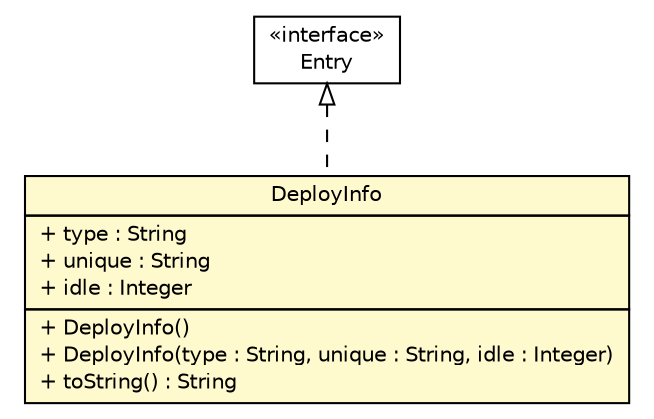 #!/usr/local/bin/dot
#
# Class diagram 
# Generated by UMLGraph version R5_6 (http://www.umlgraph.org/)
#

digraph G {
	edge [fontname="Helvetica",fontsize=10,labelfontname="Helvetica",labelfontsize=10];
	node [fontname="Helvetica",fontsize=10,shape=plaintext];
	nodesep=0.25;
	ranksep=0.5;
	// sorcer.jini.lookup.entry.DeployInfo
	c164859 [label=<<table title="sorcer.jini.lookup.entry.DeployInfo" border="0" cellborder="1" cellspacing="0" cellpadding="2" port="p" bgcolor="lemonChiffon" href="./DeployInfo.html">
		<tr><td><table border="0" cellspacing="0" cellpadding="1">
<tr><td align="center" balign="center"> DeployInfo </td></tr>
		</table></td></tr>
		<tr><td><table border="0" cellspacing="0" cellpadding="1">
<tr><td align="left" balign="left"> + type : String </td></tr>
<tr><td align="left" balign="left"> + unique : String </td></tr>
<tr><td align="left" balign="left"> + idle : Integer </td></tr>
		</table></td></tr>
		<tr><td><table border="0" cellspacing="0" cellpadding="1">
<tr><td align="left" balign="left"> + DeployInfo() </td></tr>
<tr><td align="left" balign="left"> + DeployInfo(type : String, unique : String, idle : Integer) </td></tr>
<tr><td align="left" balign="left"> + toString() : String </td></tr>
		</table></td></tr>
		</table>>, URL="./DeployInfo.html", fontname="Helvetica", fontcolor="black", fontsize=10.0];
	//sorcer.jini.lookup.entry.DeployInfo implements net.jini.core.entry.Entry
	c165219:p -> c164859:p [dir=back,arrowtail=empty,style=dashed];
	// net.jini.core.entry.Entry
	c165219 [label=<<table title="net.jini.core.entry.Entry" border="0" cellborder="1" cellspacing="0" cellpadding="2" port="p" href="https://river.apache.org/doc/api/net/jini/core/entry/Entry.html">
		<tr><td><table border="0" cellspacing="0" cellpadding="1">
<tr><td align="center" balign="center"> &#171;interface&#187; </td></tr>
<tr><td align="center" balign="center"> Entry </td></tr>
		</table></td></tr>
		</table>>, URL="https://river.apache.org/doc/api/net/jini/core/entry/Entry.html", fontname="Helvetica", fontcolor="black", fontsize=10.0];
}

